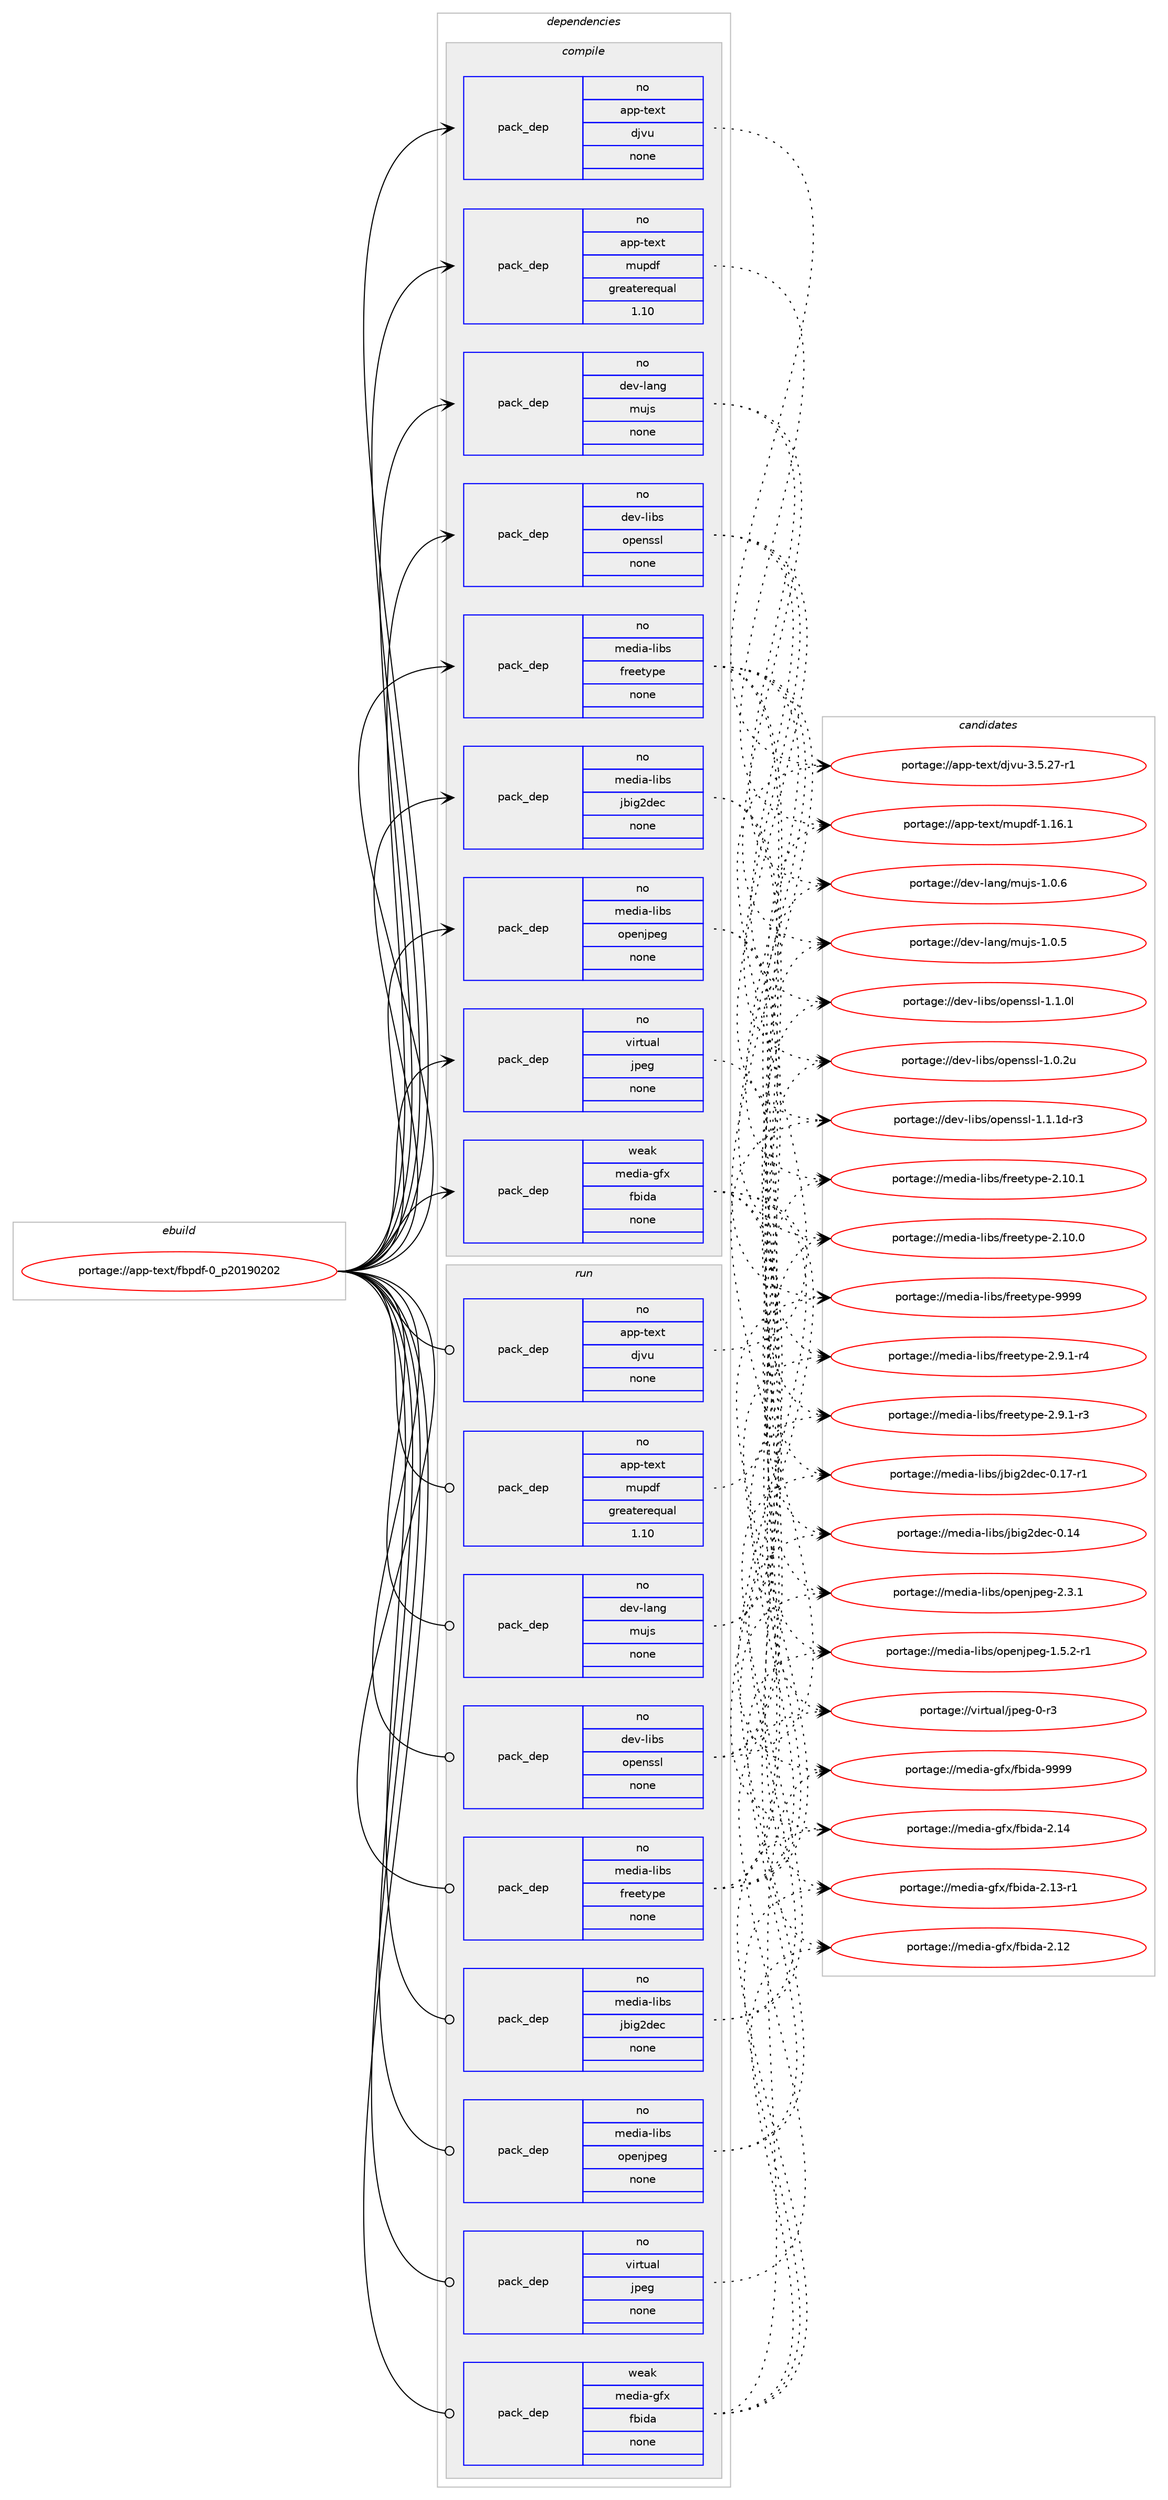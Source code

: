digraph prolog {

# *************
# Graph options
# *************

newrank=true;
concentrate=true;
compound=true;
graph [rankdir=LR,fontname=Helvetica,fontsize=10,ranksep=1.5];#, ranksep=2.5, nodesep=0.2];
edge  [arrowhead=vee];
node  [fontname=Helvetica,fontsize=10];

# **********
# The ebuild
# **********

subgraph cluster_leftcol {
color=gray;
rank=same;
label=<<i>ebuild</i>>;
id [label="portage://app-text/fbpdf-0_p20190202", color=red, width=4, href="../app-text/fbpdf-0_p20190202.svg"];
}

# ****************
# The dependencies
# ****************

subgraph cluster_midcol {
color=gray;
label=<<i>dependencies</i>>;
subgraph cluster_compile {
fillcolor="#eeeeee";
style=filled;
label=<<i>compile</i>>;
subgraph pack449438 {
dependency597833 [label=<<TABLE BORDER="0" CELLBORDER="1" CELLSPACING="0" CELLPADDING="4" WIDTH="220"><TR><TD ROWSPAN="6" CELLPADDING="30">pack_dep</TD></TR><TR><TD WIDTH="110">no</TD></TR><TR><TD>app-text</TD></TR><TR><TD>djvu</TD></TR><TR><TD>none</TD></TR><TR><TD></TD></TR></TABLE>>, shape=none, color=blue];
}
id:e -> dependency597833:w [weight=20,style="solid",arrowhead="vee"];
subgraph pack449439 {
dependency597834 [label=<<TABLE BORDER="0" CELLBORDER="1" CELLSPACING="0" CELLPADDING="4" WIDTH="220"><TR><TD ROWSPAN="6" CELLPADDING="30">pack_dep</TD></TR><TR><TD WIDTH="110">no</TD></TR><TR><TD>app-text</TD></TR><TR><TD>mupdf</TD></TR><TR><TD>greaterequal</TD></TR><TR><TD>1.10</TD></TR></TABLE>>, shape=none, color=blue];
}
id:e -> dependency597834:w [weight=20,style="solid",arrowhead="vee"];
subgraph pack449440 {
dependency597835 [label=<<TABLE BORDER="0" CELLBORDER="1" CELLSPACING="0" CELLPADDING="4" WIDTH="220"><TR><TD ROWSPAN="6" CELLPADDING="30">pack_dep</TD></TR><TR><TD WIDTH="110">no</TD></TR><TR><TD>dev-lang</TD></TR><TR><TD>mujs</TD></TR><TR><TD>none</TD></TR><TR><TD></TD></TR></TABLE>>, shape=none, color=blue];
}
id:e -> dependency597835:w [weight=20,style="solid",arrowhead="vee"];
subgraph pack449441 {
dependency597836 [label=<<TABLE BORDER="0" CELLBORDER="1" CELLSPACING="0" CELLPADDING="4" WIDTH="220"><TR><TD ROWSPAN="6" CELLPADDING="30">pack_dep</TD></TR><TR><TD WIDTH="110">no</TD></TR><TR><TD>dev-libs</TD></TR><TR><TD>openssl</TD></TR><TR><TD>none</TD></TR><TR><TD></TD></TR></TABLE>>, shape=none, color=blue];
}
id:e -> dependency597836:w [weight=20,style="solid",arrowhead="vee"];
subgraph pack449442 {
dependency597837 [label=<<TABLE BORDER="0" CELLBORDER="1" CELLSPACING="0" CELLPADDING="4" WIDTH="220"><TR><TD ROWSPAN="6" CELLPADDING="30">pack_dep</TD></TR><TR><TD WIDTH="110">no</TD></TR><TR><TD>media-libs</TD></TR><TR><TD>freetype</TD></TR><TR><TD>none</TD></TR><TR><TD></TD></TR></TABLE>>, shape=none, color=blue];
}
id:e -> dependency597837:w [weight=20,style="solid",arrowhead="vee"];
subgraph pack449443 {
dependency597838 [label=<<TABLE BORDER="0" CELLBORDER="1" CELLSPACING="0" CELLPADDING="4" WIDTH="220"><TR><TD ROWSPAN="6" CELLPADDING="30">pack_dep</TD></TR><TR><TD WIDTH="110">no</TD></TR><TR><TD>media-libs</TD></TR><TR><TD>jbig2dec</TD></TR><TR><TD>none</TD></TR><TR><TD></TD></TR></TABLE>>, shape=none, color=blue];
}
id:e -> dependency597838:w [weight=20,style="solid",arrowhead="vee"];
subgraph pack449444 {
dependency597839 [label=<<TABLE BORDER="0" CELLBORDER="1" CELLSPACING="0" CELLPADDING="4" WIDTH="220"><TR><TD ROWSPAN="6" CELLPADDING="30">pack_dep</TD></TR><TR><TD WIDTH="110">no</TD></TR><TR><TD>media-libs</TD></TR><TR><TD>openjpeg</TD></TR><TR><TD>none</TD></TR><TR><TD></TD></TR></TABLE>>, shape=none, color=blue];
}
id:e -> dependency597839:w [weight=20,style="solid",arrowhead="vee"];
subgraph pack449445 {
dependency597840 [label=<<TABLE BORDER="0" CELLBORDER="1" CELLSPACING="0" CELLPADDING="4" WIDTH="220"><TR><TD ROWSPAN="6" CELLPADDING="30">pack_dep</TD></TR><TR><TD WIDTH="110">no</TD></TR><TR><TD>virtual</TD></TR><TR><TD>jpeg</TD></TR><TR><TD>none</TD></TR><TR><TD></TD></TR></TABLE>>, shape=none, color=blue];
}
id:e -> dependency597840:w [weight=20,style="solid",arrowhead="vee"];
subgraph pack449446 {
dependency597841 [label=<<TABLE BORDER="0" CELLBORDER="1" CELLSPACING="0" CELLPADDING="4" WIDTH="220"><TR><TD ROWSPAN="6" CELLPADDING="30">pack_dep</TD></TR><TR><TD WIDTH="110">weak</TD></TR><TR><TD>media-gfx</TD></TR><TR><TD>fbida</TD></TR><TR><TD>none</TD></TR><TR><TD></TD></TR></TABLE>>, shape=none, color=blue];
}
id:e -> dependency597841:w [weight=20,style="solid",arrowhead="vee"];
}
subgraph cluster_compileandrun {
fillcolor="#eeeeee";
style=filled;
label=<<i>compile and run</i>>;
}
subgraph cluster_run {
fillcolor="#eeeeee";
style=filled;
label=<<i>run</i>>;
subgraph pack449447 {
dependency597842 [label=<<TABLE BORDER="0" CELLBORDER="1" CELLSPACING="0" CELLPADDING="4" WIDTH="220"><TR><TD ROWSPAN="6" CELLPADDING="30">pack_dep</TD></TR><TR><TD WIDTH="110">no</TD></TR><TR><TD>app-text</TD></TR><TR><TD>djvu</TD></TR><TR><TD>none</TD></TR><TR><TD></TD></TR></TABLE>>, shape=none, color=blue];
}
id:e -> dependency597842:w [weight=20,style="solid",arrowhead="odot"];
subgraph pack449448 {
dependency597843 [label=<<TABLE BORDER="0" CELLBORDER="1" CELLSPACING="0" CELLPADDING="4" WIDTH="220"><TR><TD ROWSPAN="6" CELLPADDING="30">pack_dep</TD></TR><TR><TD WIDTH="110">no</TD></TR><TR><TD>app-text</TD></TR><TR><TD>mupdf</TD></TR><TR><TD>greaterequal</TD></TR><TR><TD>1.10</TD></TR></TABLE>>, shape=none, color=blue];
}
id:e -> dependency597843:w [weight=20,style="solid",arrowhead="odot"];
subgraph pack449449 {
dependency597844 [label=<<TABLE BORDER="0" CELLBORDER="1" CELLSPACING="0" CELLPADDING="4" WIDTH="220"><TR><TD ROWSPAN="6" CELLPADDING="30">pack_dep</TD></TR><TR><TD WIDTH="110">no</TD></TR><TR><TD>dev-lang</TD></TR><TR><TD>mujs</TD></TR><TR><TD>none</TD></TR><TR><TD></TD></TR></TABLE>>, shape=none, color=blue];
}
id:e -> dependency597844:w [weight=20,style="solid",arrowhead="odot"];
subgraph pack449450 {
dependency597845 [label=<<TABLE BORDER="0" CELLBORDER="1" CELLSPACING="0" CELLPADDING="4" WIDTH="220"><TR><TD ROWSPAN="6" CELLPADDING="30">pack_dep</TD></TR><TR><TD WIDTH="110">no</TD></TR><TR><TD>dev-libs</TD></TR><TR><TD>openssl</TD></TR><TR><TD>none</TD></TR><TR><TD></TD></TR></TABLE>>, shape=none, color=blue];
}
id:e -> dependency597845:w [weight=20,style="solid",arrowhead="odot"];
subgraph pack449451 {
dependency597846 [label=<<TABLE BORDER="0" CELLBORDER="1" CELLSPACING="0" CELLPADDING="4" WIDTH="220"><TR><TD ROWSPAN="6" CELLPADDING="30">pack_dep</TD></TR><TR><TD WIDTH="110">no</TD></TR><TR><TD>media-libs</TD></TR><TR><TD>freetype</TD></TR><TR><TD>none</TD></TR><TR><TD></TD></TR></TABLE>>, shape=none, color=blue];
}
id:e -> dependency597846:w [weight=20,style="solid",arrowhead="odot"];
subgraph pack449452 {
dependency597847 [label=<<TABLE BORDER="0" CELLBORDER="1" CELLSPACING="0" CELLPADDING="4" WIDTH="220"><TR><TD ROWSPAN="6" CELLPADDING="30">pack_dep</TD></TR><TR><TD WIDTH="110">no</TD></TR><TR><TD>media-libs</TD></TR><TR><TD>jbig2dec</TD></TR><TR><TD>none</TD></TR><TR><TD></TD></TR></TABLE>>, shape=none, color=blue];
}
id:e -> dependency597847:w [weight=20,style="solid",arrowhead="odot"];
subgraph pack449453 {
dependency597848 [label=<<TABLE BORDER="0" CELLBORDER="1" CELLSPACING="0" CELLPADDING="4" WIDTH="220"><TR><TD ROWSPAN="6" CELLPADDING="30">pack_dep</TD></TR><TR><TD WIDTH="110">no</TD></TR><TR><TD>media-libs</TD></TR><TR><TD>openjpeg</TD></TR><TR><TD>none</TD></TR><TR><TD></TD></TR></TABLE>>, shape=none, color=blue];
}
id:e -> dependency597848:w [weight=20,style="solid",arrowhead="odot"];
subgraph pack449454 {
dependency597849 [label=<<TABLE BORDER="0" CELLBORDER="1" CELLSPACING="0" CELLPADDING="4" WIDTH="220"><TR><TD ROWSPAN="6" CELLPADDING="30">pack_dep</TD></TR><TR><TD WIDTH="110">no</TD></TR><TR><TD>virtual</TD></TR><TR><TD>jpeg</TD></TR><TR><TD>none</TD></TR><TR><TD></TD></TR></TABLE>>, shape=none, color=blue];
}
id:e -> dependency597849:w [weight=20,style="solid",arrowhead="odot"];
subgraph pack449455 {
dependency597850 [label=<<TABLE BORDER="0" CELLBORDER="1" CELLSPACING="0" CELLPADDING="4" WIDTH="220"><TR><TD ROWSPAN="6" CELLPADDING="30">pack_dep</TD></TR><TR><TD WIDTH="110">weak</TD></TR><TR><TD>media-gfx</TD></TR><TR><TD>fbida</TD></TR><TR><TD>none</TD></TR><TR><TD></TD></TR></TABLE>>, shape=none, color=blue];
}
id:e -> dependency597850:w [weight=20,style="solid",arrowhead="odot"];
}
}

# **************
# The candidates
# **************

subgraph cluster_choices {
rank=same;
color=gray;
label=<<i>candidates</i>>;

subgraph choice449438 {
color=black;
nodesep=1;
choice971121124511610112011647100106118117455146534650554511449 [label="portage://app-text/djvu-3.5.27-r1", color=red, width=4,href="../app-text/djvu-3.5.27-r1.svg"];
dependency597833:e -> choice971121124511610112011647100106118117455146534650554511449:w [style=dotted,weight="100"];
}
subgraph choice449439 {
color=black;
nodesep=1;
choice97112112451161011201164710911711210010245494649544649 [label="portage://app-text/mupdf-1.16.1", color=red, width=4,href="../app-text/mupdf-1.16.1.svg"];
dependency597834:e -> choice97112112451161011201164710911711210010245494649544649:w [style=dotted,weight="100"];
}
subgraph choice449440 {
color=black;
nodesep=1;
choice100101118451089711010347109117106115454946484654 [label="portage://dev-lang/mujs-1.0.6", color=red, width=4,href="../dev-lang/mujs-1.0.6.svg"];
choice100101118451089711010347109117106115454946484653 [label="portage://dev-lang/mujs-1.0.5", color=red, width=4,href="../dev-lang/mujs-1.0.5.svg"];
dependency597835:e -> choice100101118451089711010347109117106115454946484654:w [style=dotted,weight="100"];
dependency597835:e -> choice100101118451089711010347109117106115454946484653:w [style=dotted,weight="100"];
}
subgraph choice449441 {
color=black;
nodesep=1;
choice1001011184510810598115471111121011101151151084549464946491004511451 [label="portage://dev-libs/openssl-1.1.1d-r3", color=red, width=4,href="../dev-libs/openssl-1.1.1d-r3.svg"];
choice100101118451081059811547111112101110115115108454946494648108 [label="portage://dev-libs/openssl-1.1.0l", color=red, width=4,href="../dev-libs/openssl-1.1.0l.svg"];
choice100101118451081059811547111112101110115115108454946484650117 [label="portage://dev-libs/openssl-1.0.2u", color=red, width=4,href="../dev-libs/openssl-1.0.2u.svg"];
dependency597836:e -> choice1001011184510810598115471111121011101151151084549464946491004511451:w [style=dotted,weight="100"];
dependency597836:e -> choice100101118451081059811547111112101110115115108454946494648108:w [style=dotted,weight="100"];
dependency597836:e -> choice100101118451081059811547111112101110115115108454946484650117:w [style=dotted,weight="100"];
}
subgraph choice449442 {
color=black;
nodesep=1;
choice109101100105974510810598115471021141011011161211121014557575757 [label="portage://media-libs/freetype-9999", color=red, width=4,href="../media-libs/freetype-9999.svg"];
choice109101100105974510810598115471021141011011161211121014550465746494511452 [label="portage://media-libs/freetype-2.9.1-r4", color=red, width=4,href="../media-libs/freetype-2.9.1-r4.svg"];
choice109101100105974510810598115471021141011011161211121014550465746494511451 [label="portage://media-libs/freetype-2.9.1-r3", color=red, width=4,href="../media-libs/freetype-2.9.1-r3.svg"];
choice1091011001059745108105981154710211410110111612111210145504649484649 [label="portage://media-libs/freetype-2.10.1", color=red, width=4,href="../media-libs/freetype-2.10.1.svg"];
choice1091011001059745108105981154710211410110111612111210145504649484648 [label="portage://media-libs/freetype-2.10.0", color=red, width=4,href="../media-libs/freetype-2.10.0.svg"];
dependency597837:e -> choice109101100105974510810598115471021141011011161211121014557575757:w [style=dotted,weight="100"];
dependency597837:e -> choice109101100105974510810598115471021141011011161211121014550465746494511452:w [style=dotted,weight="100"];
dependency597837:e -> choice109101100105974510810598115471021141011011161211121014550465746494511451:w [style=dotted,weight="100"];
dependency597837:e -> choice1091011001059745108105981154710211410110111612111210145504649484649:w [style=dotted,weight="100"];
dependency597837:e -> choice1091011001059745108105981154710211410110111612111210145504649484648:w [style=dotted,weight="100"];
}
subgraph choice449443 {
color=black;
nodesep=1;
choice1091011001059745108105981154710698105103501001019945484649554511449 [label="portage://media-libs/jbig2dec-0.17-r1", color=red, width=4,href="../media-libs/jbig2dec-0.17-r1.svg"];
choice109101100105974510810598115471069810510350100101994548464952 [label="portage://media-libs/jbig2dec-0.14", color=red, width=4,href="../media-libs/jbig2dec-0.14.svg"];
dependency597838:e -> choice1091011001059745108105981154710698105103501001019945484649554511449:w [style=dotted,weight="100"];
dependency597838:e -> choice109101100105974510810598115471069810510350100101994548464952:w [style=dotted,weight="100"];
}
subgraph choice449444 {
color=black;
nodesep=1;
choice10910110010597451081059811547111112101110106112101103455046514649 [label="portage://media-libs/openjpeg-2.3.1", color=red, width=4,href="../media-libs/openjpeg-2.3.1.svg"];
choice109101100105974510810598115471111121011101061121011034549465346504511449 [label="portage://media-libs/openjpeg-1.5.2-r1", color=red, width=4,href="../media-libs/openjpeg-1.5.2-r1.svg"];
dependency597839:e -> choice10910110010597451081059811547111112101110106112101103455046514649:w [style=dotted,weight="100"];
dependency597839:e -> choice109101100105974510810598115471111121011101061121011034549465346504511449:w [style=dotted,weight="100"];
}
subgraph choice449445 {
color=black;
nodesep=1;
choice118105114116117971084710611210110345484511451 [label="portage://virtual/jpeg-0-r3", color=red, width=4,href="../virtual/jpeg-0-r3.svg"];
dependency597840:e -> choice118105114116117971084710611210110345484511451:w [style=dotted,weight="100"];
}
subgraph choice449446 {
color=black;
nodesep=1;
choice10910110010597451031021204710298105100974557575757 [label="portage://media-gfx/fbida-9999", color=red, width=4,href="../media-gfx/fbida-9999.svg"];
choice10910110010597451031021204710298105100974550464952 [label="portage://media-gfx/fbida-2.14", color=red, width=4,href="../media-gfx/fbida-2.14.svg"];
choice109101100105974510310212047102981051009745504649514511449 [label="portage://media-gfx/fbida-2.13-r1", color=red, width=4,href="../media-gfx/fbida-2.13-r1.svg"];
choice10910110010597451031021204710298105100974550464950 [label="portage://media-gfx/fbida-2.12", color=red, width=4,href="../media-gfx/fbida-2.12.svg"];
dependency597841:e -> choice10910110010597451031021204710298105100974557575757:w [style=dotted,weight="100"];
dependency597841:e -> choice10910110010597451031021204710298105100974550464952:w [style=dotted,weight="100"];
dependency597841:e -> choice109101100105974510310212047102981051009745504649514511449:w [style=dotted,weight="100"];
dependency597841:e -> choice10910110010597451031021204710298105100974550464950:w [style=dotted,weight="100"];
}
subgraph choice449447 {
color=black;
nodesep=1;
choice971121124511610112011647100106118117455146534650554511449 [label="portage://app-text/djvu-3.5.27-r1", color=red, width=4,href="../app-text/djvu-3.5.27-r1.svg"];
dependency597842:e -> choice971121124511610112011647100106118117455146534650554511449:w [style=dotted,weight="100"];
}
subgraph choice449448 {
color=black;
nodesep=1;
choice97112112451161011201164710911711210010245494649544649 [label="portage://app-text/mupdf-1.16.1", color=red, width=4,href="../app-text/mupdf-1.16.1.svg"];
dependency597843:e -> choice97112112451161011201164710911711210010245494649544649:w [style=dotted,weight="100"];
}
subgraph choice449449 {
color=black;
nodesep=1;
choice100101118451089711010347109117106115454946484654 [label="portage://dev-lang/mujs-1.0.6", color=red, width=4,href="../dev-lang/mujs-1.0.6.svg"];
choice100101118451089711010347109117106115454946484653 [label="portage://dev-lang/mujs-1.0.5", color=red, width=4,href="../dev-lang/mujs-1.0.5.svg"];
dependency597844:e -> choice100101118451089711010347109117106115454946484654:w [style=dotted,weight="100"];
dependency597844:e -> choice100101118451089711010347109117106115454946484653:w [style=dotted,weight="100"];
}
subgraph choice449450 {
color=black;
nodesep=1;
choice1001011184510810598115471111121011101151151084549464946491004511451 [label="portage://dev-libs/openssl-1.1.1d-r3", color=red, width=4,href="../dev-libs/openssl-1.1.1d-r3.svg"];
choice100101118451081059811547111112101110115115108454946494648108 [label="portage://dev-libs/openssl-1.1.0l", color=red, width=4,href="../dev-libs/openssl-1.1.0l.svg"];
choice100101118451081059811547111112101110115115108454946484650117 [label="portage://dev-libs/openssl-1.0.2u", color=red, width=4,href="../dev-libs/openssl-1.0.2u.svg"];
dependency597845:e -> choice1001011184510810598115471111121011101151151084549464946491004511451:w [style=dotted,weight="100"];
dependency597845:e -> choice100101118451081059811547111112101110115115108454946494648108:w [style=dotted,weight="100"];
dependency597845:e -> choice100101118451081059811547111112101110115115108454946484650117:w [style=dotted,weight="100"];
}
subgraph choice449451 {
color=black;
nodesep=1;
choice109101100105974510810598115471021141011011161211121014557575757 [label="portage://media-libs/freetype-9999", color=red, width=4,href="../media-libs/freetype-9999.svg"];
choice109101100105974510810598115471021141011011161211121014550465746494511452 [label="portage://media-libs/freetype-2.9.1-r4", color=red, width=4,href="../media-libs/freetype-2.9.1-r4.svg"];
choice109101100105974510810598115471021141011011161211121014550465746494511451 [label="portage://media-libs/freetype-2.9.1-r3", color=red, width=4,href="../media-libs/freetype-2.9.1-r3.svg"];
choice1091011001059745108105981154710211410110111612111210145504649484649 [label="portage://media-libs/freetype-2.10.1", color=red, width=4,href="../media-libs/freetype-2.10.1.svg"];
choice1091011001059745108105981154710211410110111612111210145504649484648 [label="portage://media-libs/freetype-2.10.0", color=red, width=4,href="../media-libs/freetype-2.10.0.svg"];
dependency597846:e -> choice109101100105974510810598115471021141011011161211121014557575757:w [style=dotted,weight="100"];
dependency597846:e -> choice109101100105974510810598115471021141011011161211121014550465746494511452:w [style=dotted,weight="100"];
dependency597846:e -> choice109101100105974510810598115471021141011011161211121014550465746494511451:w [style=dotted,weight="100"];
dependency597846:e -> choice1091011001059745108105981154710211410110111612111210145504649484649:w [style=dotted,weight="100"];
dependency597846:e -> choice1091011001059745108105981154710211410110111612111210145504649484648:w [style=dotted,weight="100"];
}
subgraph choice449452 {
color=black;
nodesep=1;
choice1091011001059745108105981154710698105103501001019945484649554511449 [label="portage://media-libs/jbig2dec-0.17-r1", color=red, width=4,href="../media-libs/jbig2dec-0.17-r1.svg"];
choice109101100105974510810598115471069810510350100101994548464952 [label="portage://media-libs/jbig2dec-0.14", color=red, width=4,href="../media-libs/jbig2dec-0.14.svg"];
dependency597847:e -> choice1091011001059745108105981154710698105103501001019945484649554511449:w [style=dotted,weight="100"];
dependency597847:e -> choice109101100105974510810598115471069810510350100101994548464952:w [style=dotted,weight="100"];
}
subgraph choice449453 {
color=black;
nodesep=1;
choice10910110010597451081059811547111112101110106112101103455046514649 [label="portage://media-libs/openjpeg-2.3.1", color=red, width=4,href="../media-libs/openjpeg-2.3.1.svg"];
choice109101100105974510810598115471111121011101061121011034549465346504511449 [label="portage://media-libs/openjpeg-1.5.2-r1", color=red, width=4,href="../media-libs/openjpeg-1.5.2-r1.svg"];
dependency597848:e -> choice10910110010597451081059811547111112101110106112101103455046514649:w [style=dotted,weight="100"];
dependency597848:e -> choice109101100105974510810598115471111121011101061121011034549465346504511449:w [style=dotted,weight="100"];
}
subgraph choice449454 {
color=black;
nodesep=1;
choice118105114116117971084710611210110345484511451 [label="portage://virtual/jpeg-0-r3", color=red, width=4,href="../virtual/jpeg-0-r3.svg"];
dependency597849:e -> choice118105114116117971084710611210110345484511451:w [style=dotted,weight="100"];
}
subgraph choice449455 {
color=black;
nodesep=1;
choice10910110010597451031021204710298105100974557575757 [label="portage://media-gfx/fbida-9999", color=red, width=4,href="../media-gfx/fbida-9999.svg"];
choice10910110010597451031021204710298105100974550464952 [label="portage://media-gfx/fbida-2.14", color=red, width=4,href="../media-gfx/fbida-2.14.svg"];
choice109101100105974510310212047102981051009745504649514511449 [label="portage://media-gfx/fbida-2.13-r1", color=red, width=4,href="../media-gfx/fbida-2.13-r1.svg"];
choice10910110010597451031021204710298105100974550464950 [label="portage://media-gfx/fbida-2.12", color=red, width=4,href="../media-gfx/fbida-2.12.svg"];
dependency597850:e -> choice10910110010597451031021204710298105100974557575757:w [style=dotted,weight="100"];
dependency597850:e -> choice10910110010597451031021204710298105100974550464952:w [style=dotted,weight="100"];
dependency597850:e -> choice109101100105974510310212047102981051009745504649514511449:w [style=dotted,weight="100"];
dependency597850:e -> choice10910110010597451031021204710298105100974550464950:w [style=dotted,weight="100"];
}
}

}

